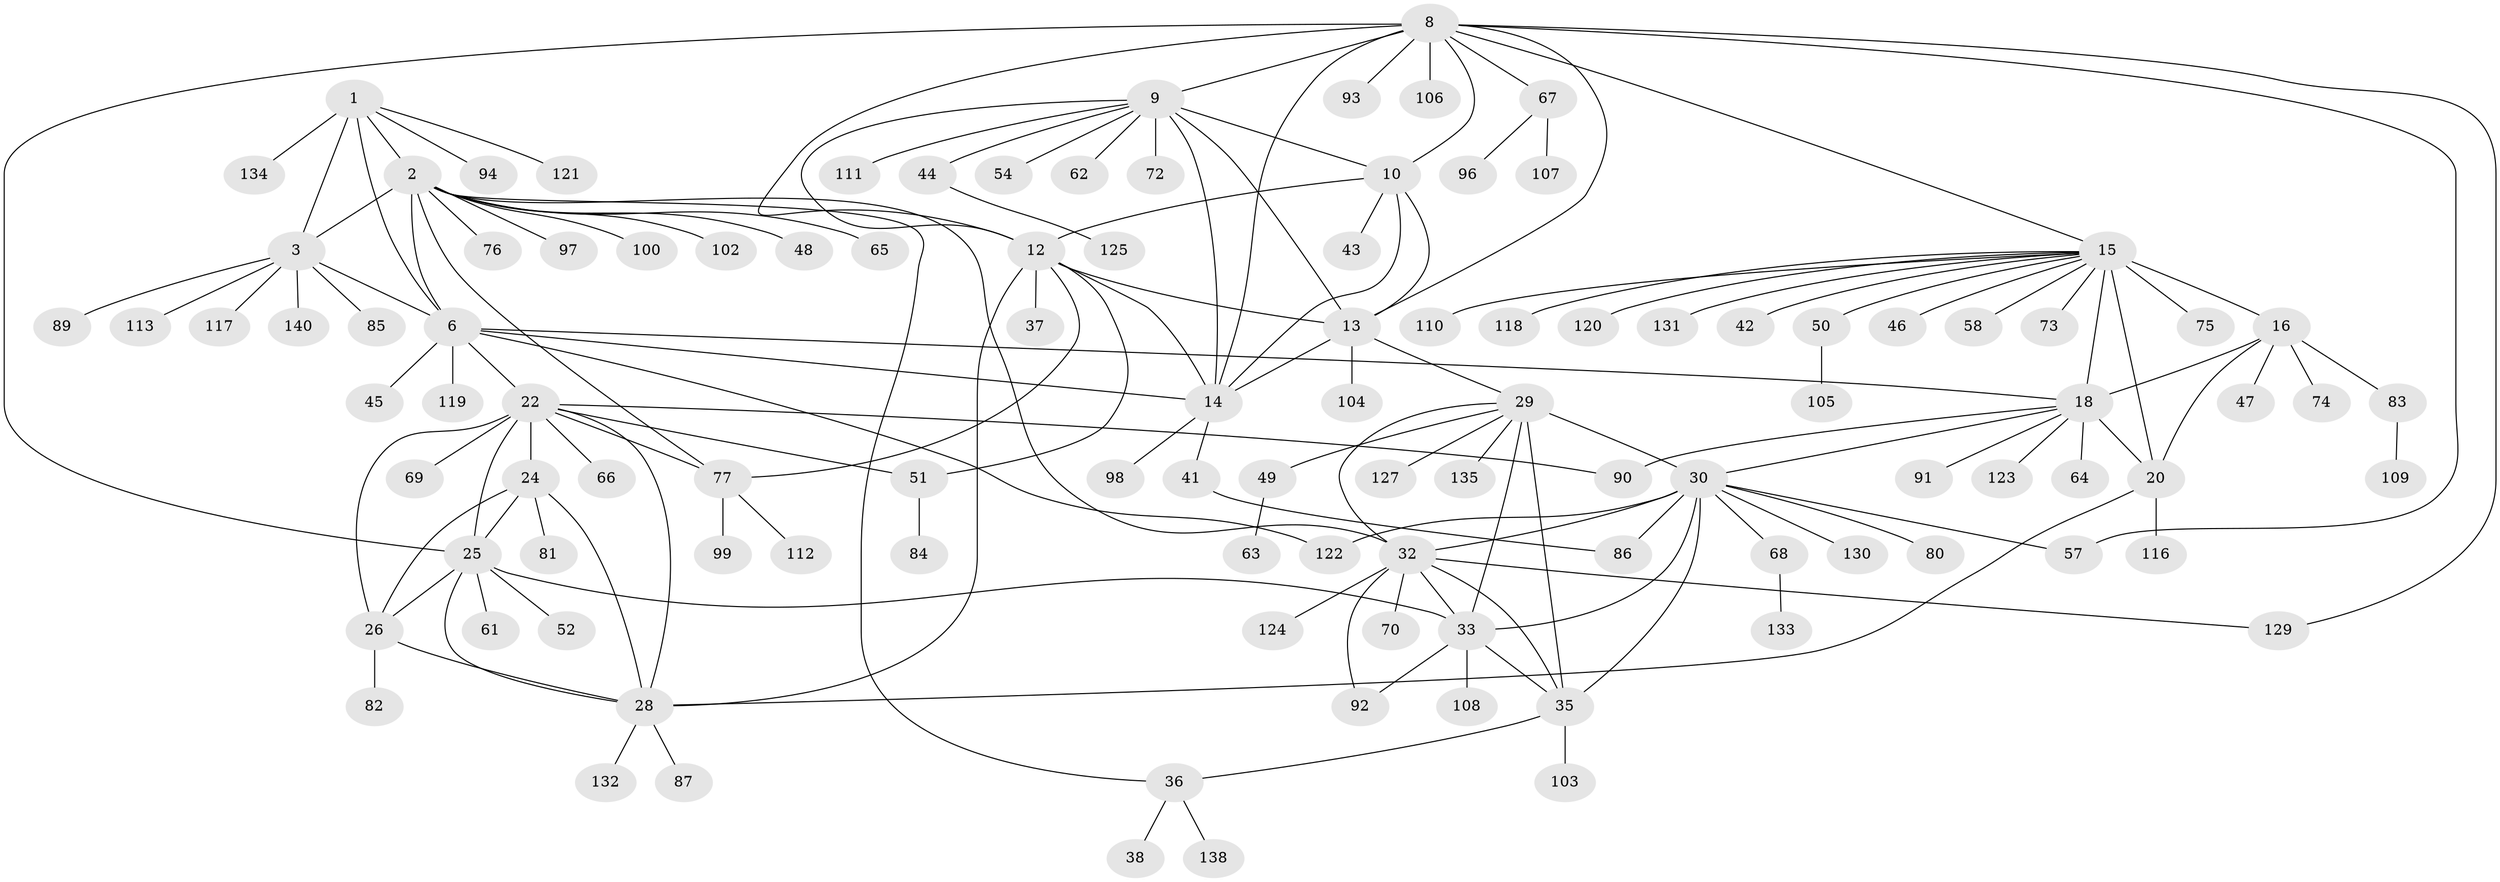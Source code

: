// Generated by graph-tools (version 1.1) at 2025/24/03/03/25 07:24:10]
// undirected, 109 vertices, 153 edges
graph export_dot {
graph [start="1"]
  node [color=gray90,style=filled];
  1 [super="+5"];
  2 [super="+7"];
  3 [super="+4"];
  6 [super="+60"];
  8 [super="+11"];
  9 [super="+39"];
  10 [super="+128"];
  12 [super="+101"];
  13 [super="+71"];
  14 [super="+53"];
  15 [super="+19"];
  16 [super="+17"];
  18 [super="+55"];
  20 [super="+21"];
  22 [super="+23"];
  24 [super="+56"];
  25 [super="+27"];
  26 [super="+40"];
  28 [super="+88"];
  29 [super="+31"];
  30 [super="+34"];
  32;
  33 [super="+59"];
  35 [super="+79"];
  36 [super="+139"];
  37;
  38;
  41;
  42 [super="+114"];
  43;
  44;
  45;
  46;
  47;
  48;
  49;
  50;
  51;
  52;
  54;
  57;
  58;
  61;
  62;
  63 [super="+136"];
  64;
  65;
  66;
  67 [super="+78"];
  68;
  69;
  70;
  72;
  73;
  74;
  75 [super="+115"];
  76;
  77 [super="+95"];
  80;
  81;
  82;
  83;
  84;
  85;
  86;
  87;
  89 [super="+126"];
  90;
  91;
  92;
  93;
  94;
  96;
  97;
  98;
  99;
  100;
  102;
  103;
  104 [super="+137"];
  105;
  106;
  107;
  108;
  109;
  110;
  111;
  112;
  113;
  116;
  117;
  118;
  119;
  120;
  121;
  122;
  123;
  124;
  125;
  127;
  129;
  130;
  131;
  132;
  133;
  134;
  135;
  138;
  140;
  1 -- 2 [weight=4];
  1 -- 3 [weight=4];
  1 -- 6 [weight=2];
  1 -- 94;
  1 -- 121;
  1 -- 134;
  2 -- 3 [weight=4];
  2 -- 6 [weight=2];
  2 -- 32;
  2 -- 76;
  2 -- 65;
  2 -- 97;
  2 -- 100;
  2 -- 102;
  2 -- 48;
  2 -- 77;
  2 -- 36;
  3 -- 6 [weight=2];
  3 -- 89;
  3 -- 140;
  3 -- 113;
  3 -- 85;
  3 -- 117;
  6 -- 14;
  6 -- 18;
  6 -- 45;
  6 -- 119;
  6 -- 122;
  6 -- 22;
  8 -- 9 [weight=2];
  8 -- 10 [weight=2];
  8 -- 12 [weight=2];
  8 -- 13 [weight=2];
  8 -- 14 [weight=2];
  8 -- 57;
  8 -- 67;
  8 -- 129;
  8 -- 106;
  8 -- 93;
  8 -- 15;
  8 -- 25;
  9 -- 10;
  9 -- 12;
  9 -- 13;
  9 -- 14;
  9 -- 44;
  9 -- 54;
  9 -- 62;
  9 -- 72;
  9 -- 111;
  10 -- 12;
  10 -- 13;
  10 -- 14;
  10 -- 43;
  12 -- 13;
  12 -- 14;
  12 -- 37;
  12 -- 51;
  12 -- 77;
  12 -- 28;
  13 -- 14;
  13 -- 104;
  13 -- 29;
  14 -- 41;
  14 -- 98;
  15 -- 16 [weight=4];
  15 -- 18 [weight=2];
  15 -- 20 [weight=4];
  15 -- 42;
  15 -- 58;
  15 -- 73;
  15 -- 75;
  15 -- 110;
  15 -- 131;
  15 -- 46;
  15 -- 50;
  15 -- 118;
  15 -- 120;
  16 -- 18 [weight=2];
  16 -- 20 [weight=4];
  16 -- 74;
  16 -- 83;
  16 -- 47;
  18 -- 20 [weight=2];
  18 -- 64;
  18 -- 90;
  18 -- 91;
  18 -- 123;
  18 -- 30;
  20 -- 116;
  20 -- 28;
  22 -- 24 [weight=2];
  22 -- 25 [weight=4];
  22 -- 26 [weight=2];
  22 -- 28 [weight=2];
  22 -- 66;
  22 -- 69;
  22 -- 77;
  22 -- 51;
  22 -- 90;
  24 -- 25 [weight=2];
  24 -- 26;
  24 -- 28;
  24 -- 81;
  25 -- 26 [weight=2];
  25 -- 28 [weight=2];
  25 -- 52;
  25 -- 61;
  25 -- 33 [weight=2];
  26 -- 28;
  26 -- 82;
  28 -- 87;
  28 -- 132;
  29 -- 30 [weight=4];
  29 -- 32 [weight=2];
  29 -- 33 [weight=2];
  29 -- 35 [weight=2];
  29 -- 135;
  29 -- 49;
  29 -- 127;
  30 -- 32 [weight=2];
  30 -- 33 [weight=2];
  30 -- 35 [weight=2];
  30 -- 57;
  30 -- 80;
  30 -- 122;
  30 -- 130;
  30 -- 68;
  30 -- 86;
  32 -- 33;
  32 -- 35;
  32 -- 70;
  32 -- 92;
  32 -- 124;
  32 -- 129;
  33 -- 35;
  33 -- 108;
  33 -- 92;
  35 -- 36;
  35 -- 103;
  36 -- 38;
  36 -- 138;
  41 -- 86;
  44 -- 125;
  49 -- 63;
  50 -- 105;
  51 -- 84;
  67 -- 96;
  67 -- 107;
  68 -- 133;
  77 -- 112;
  77 -- 99;
  83 -- 109;
}
